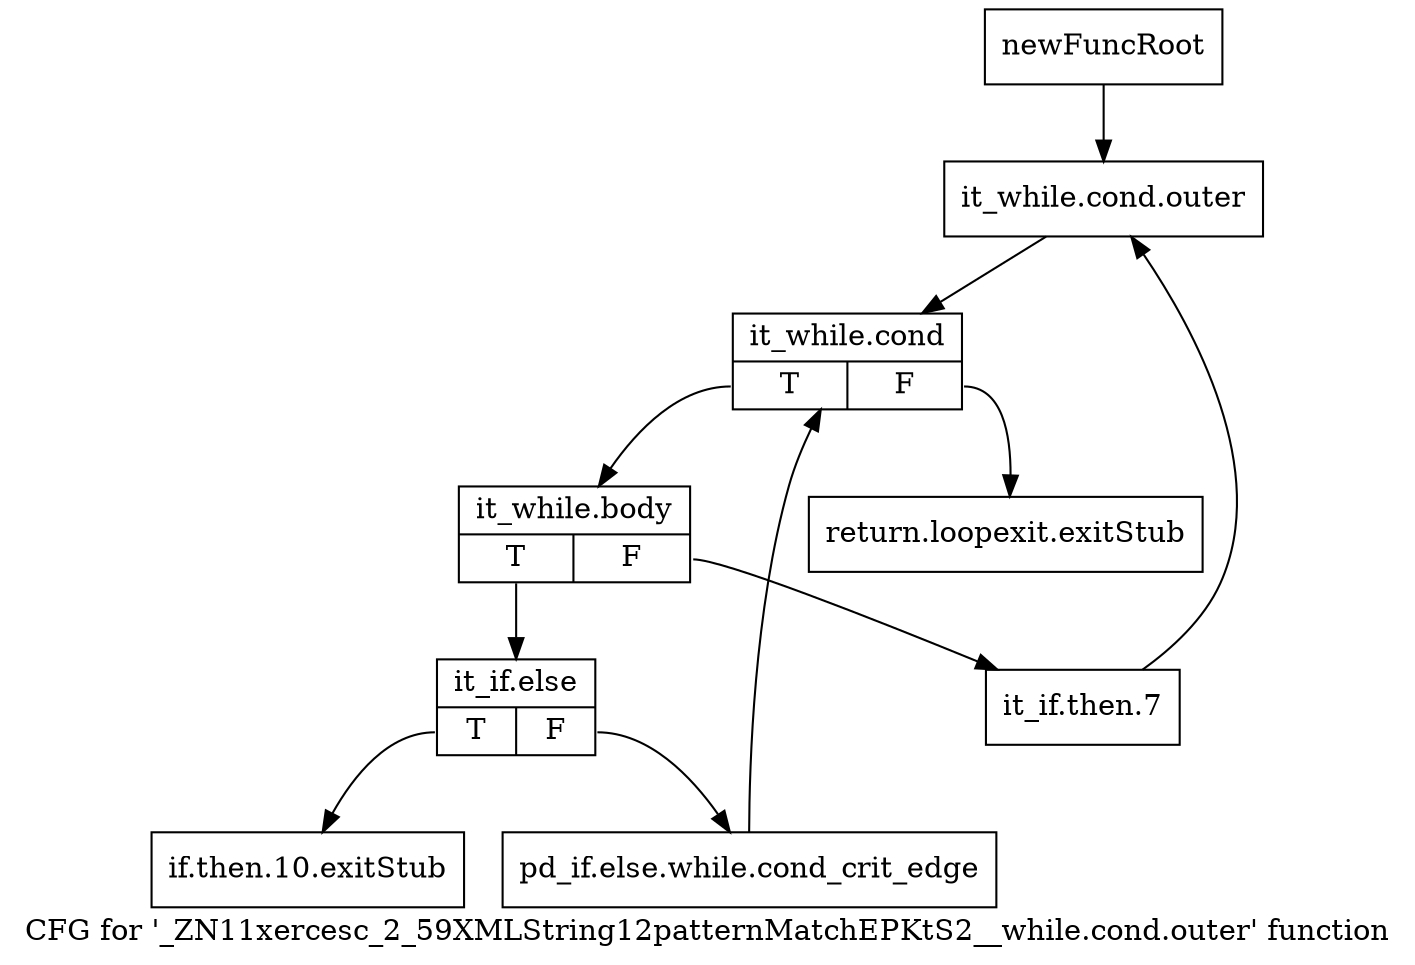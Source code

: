 digraph "CFG for '_ZN11xercesc_2_59XMLString12patternMatchEPKtS2__while.cond.outer' function" {
	label="CFG for '_ZN11xercesc_2_59XMLString12patternMatchEPKtS2__while.cond.outer' function";

	Node0x9b64ce0 [shape=record,label="{newFuncRoot}"];
	Node0x9b64ce0 -> Node0x9b64dd0;
	Node0x9b64d30 [shape=record,label="{return.loopexit.exitStub}"];
	Node0x9b64d80 [shape=record,label="{if.then.10.exitStub}"];
	Node0x9b64dd0 [shape=record,label="{it_while.cond.outer}"];
	Node0x9b64dd0 -> Node0x9b64e20;
	Node0x9b64e20 [shape=record,label="{it_while.cond|{<s0>T|<s1>F}}"];
	Node0x9b64e20:s0 -> Node0x9b64e70;
	Node0x9b64e20:s1 -> Node0x9b64d30;
	Node0x9b64e70 [shape=record,label="{it_while.body|{<s0>T|<s1>F}}"];
	Node0x9b64e70:s0 -> Node0x9b64f10;
	Node0x9b64e70:s1 -> Node0x9b64ec0;
	Node0x9b64ec0 [shape=record,label="{it_if.then.7}"];
	Node0x9b64ec0 -> Node0x9b64dd0;
	Node0x9b64f10 [shape=record,label="{it_if.else|{<s0>T|<s1>F}}"];
	Node0x9b64f10:s0 -> Node0x9b64d80;
	Node0x9b64f10:s1 -> Node0x9b64f60;
	Node0x9b64f60 [shape=record,label="{pd_if.else.while.cond_crit_edge}"];
	Node0x9b64f60 -> Node0x9b64e20;
}
